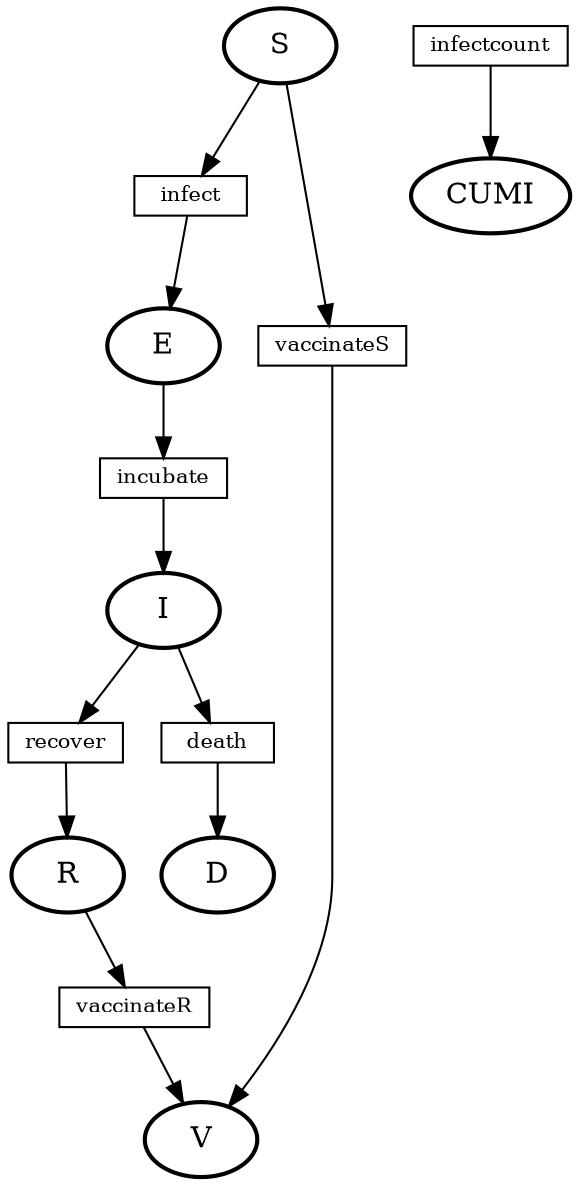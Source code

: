 /* This file was automatically generated
   by the Bio-PEPA Workbench.            */
digraph SEIRDV {

S -> infect;
infect -> E;

infectcount -> CUMI;

E -> incubate;
incubate -> I;

I -> recover;
recover -> R;

I -> death;
death -> D;

S -> vaccinateS;
vaccinateS -> V;

R -> vaccinateR;
vaccinateR -> V;

infect [shape=box,fontsize=10,height=.2,label="infect"];
infectcount [shape=box,fontsize=10,height=.2,label="infectcount"];
incubate [shape=box,fontsize=10,height=.2,label="incubate"];
recover [shape=box,fontsize=10,height=.2,label="recover"];
death [shape=box,fontsize=10,height=.2,label="death"];
vaccinateS [shape=box,fontsize=10,height=.2,label="vaccinateS"];
vaccinateR [shape=box,fontsize=10,height=.2,label="vaccinateR"];
S [style=bold,label="S"];
E [style=bold,label="E"];
I [style=bold,label="I"];
R [style=bold,label="R"];
D [style=bold,label="D"];
V [style=bold,label="V"];
CUMI [style=bold,label="CUMI"];

}
